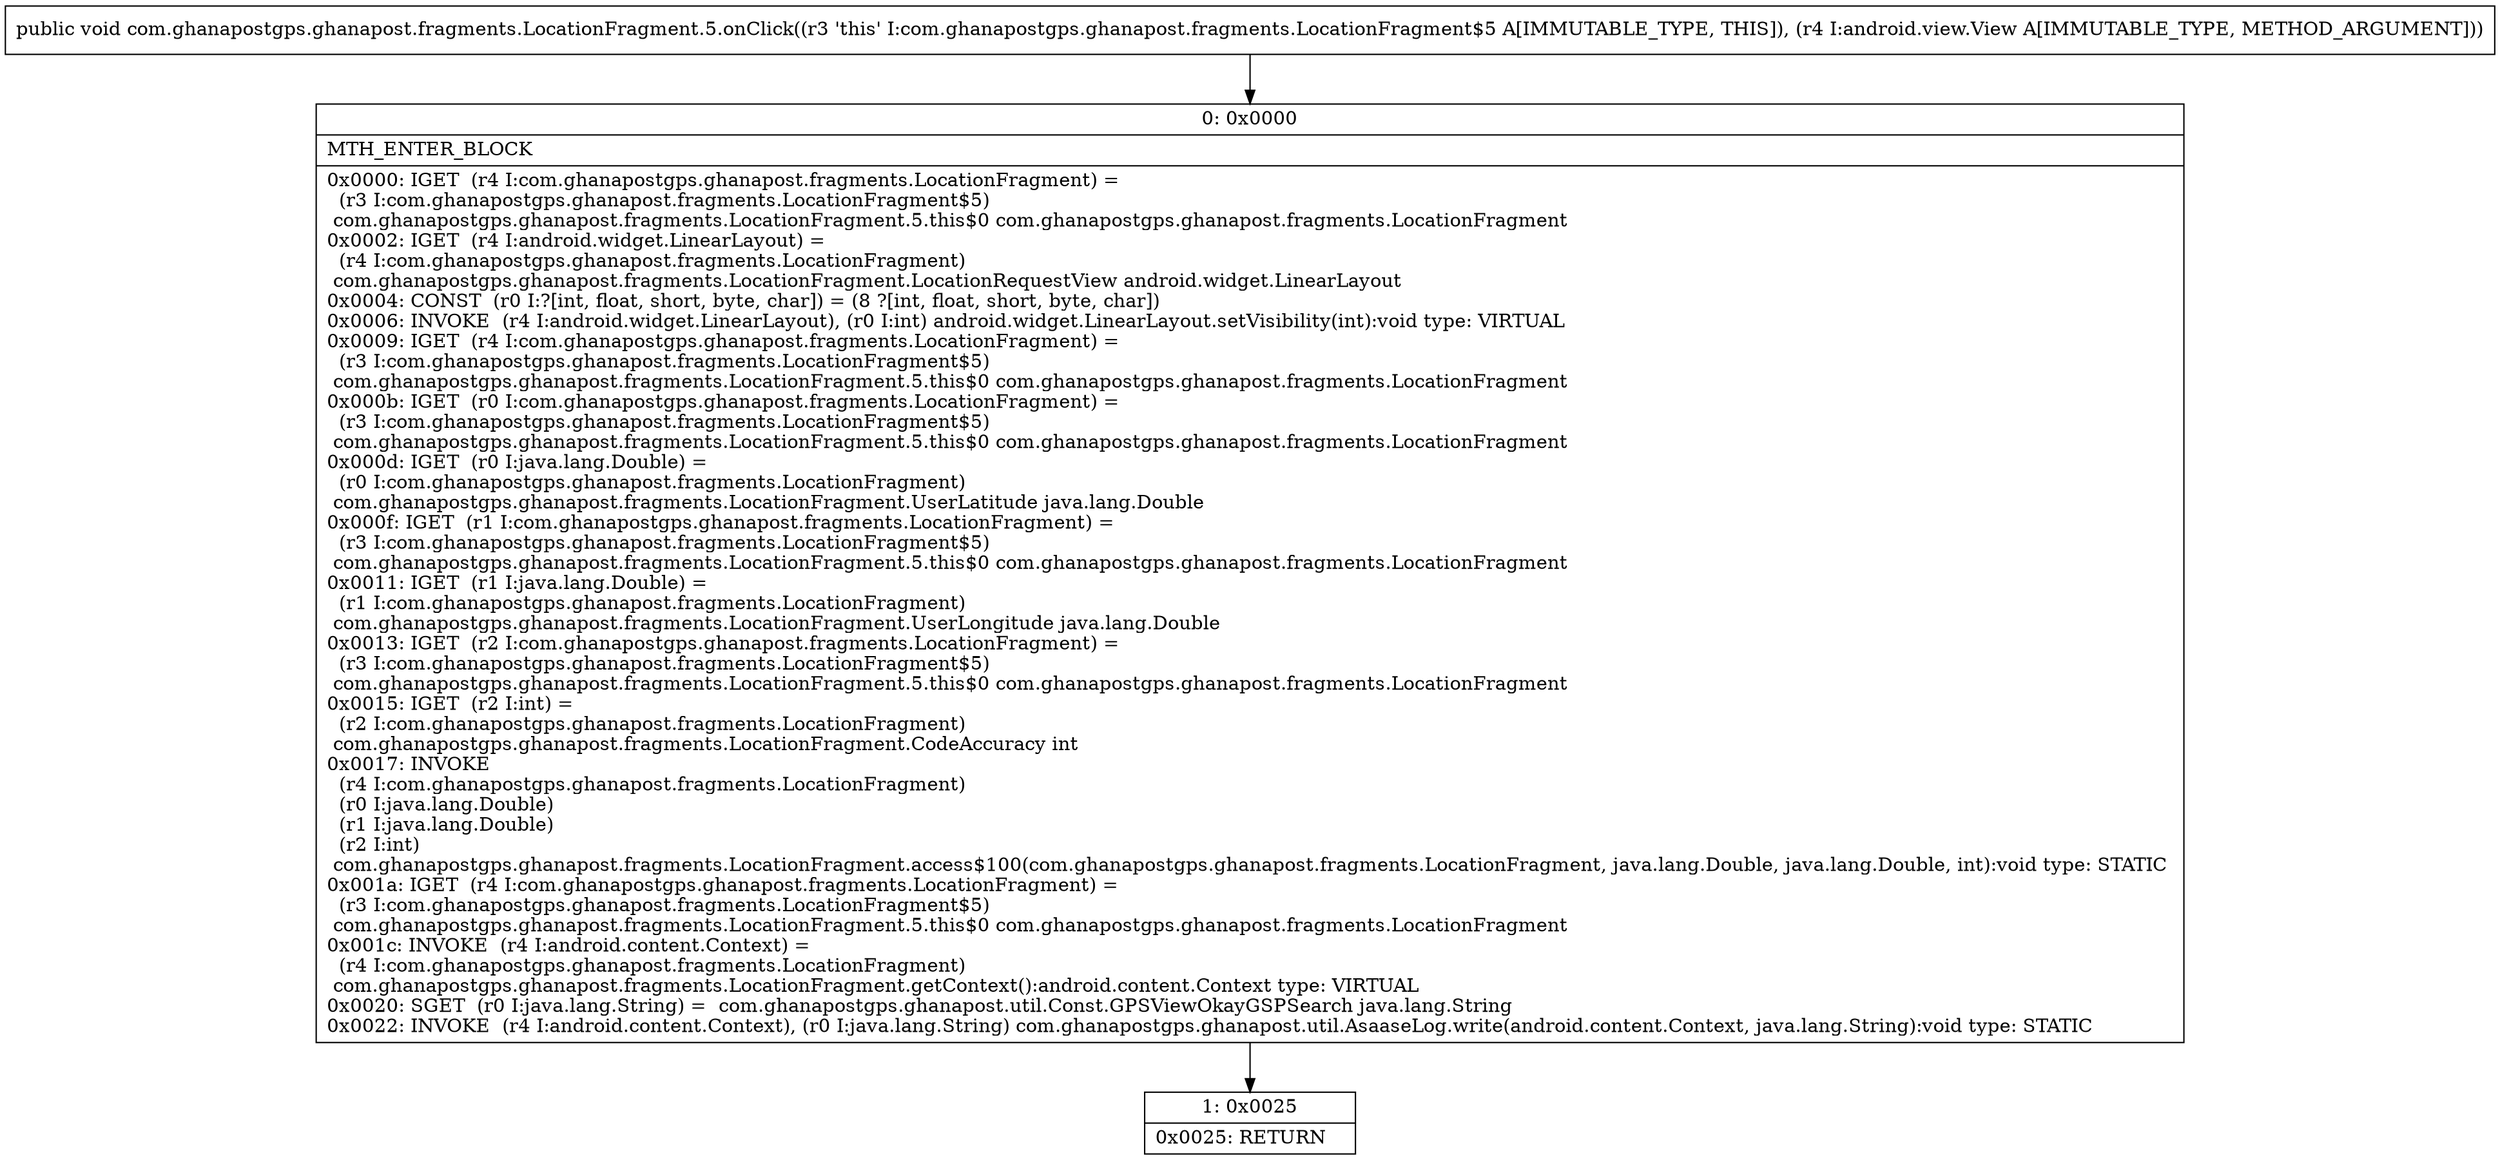 digraph "CFG forcom.ghanapostgps.ghanapost.fragments.LocationFragment.5.onClick(Landroid\/view\/View;)V" {
Node_0 [shape=record,label="{0\:\ 0x0000|MTH_ENTER_BLOCK\l|0x0000: IGET  (r4 I:com.ghanapostgps.ghanapost.fragments.LocationFragment) = \l  (r3 I:com.ghanapostgps.ghanapost.fragments.LocationFragment$5)\l com.ghanapostgps.ghanapost.fragments.LocationFragment.5.this$0 com.ghanapostgps.ghanapost.fragments.LocationFragment \l0x0002: IGET  (r4 I:android.widget.LinearLayout) = \l  (r4 I:com.ghanapostgps.ghanapost.fragments.LocationFragment)\l com.ghanapostgps.ghanapost.fragments.LocationFragment.LocationRequestView android.widget.LinearLayout \l0x0004: CONST  (r0 I:?[int, float, short, byte, char]) = (8 ?[int, float, short, byte, char]) \l0x0006: INVOKE  (r4 I:android.widget.LinearLayout), (r0 I:int) android.widget.LinearLayout.setVisibility(int):void type: VIRTUAL \l0x0009: IGET  (r4 I:com.ghanapostgps.ghanapost.fragments.LocationFragment) = \l  (r3 I:com.ghanapostgps.ghanapost.fragments.LocationFragment$5)\l com.ghanapostgps.ghanapost.fragments.LocationFragment.5.this$0 com.ghanapostgps.ghanapost.fragments.LocationFragment \l0x000b: IGET  (r0 I:com.ghanapostgps.ghanapost.fragments.LocationFragment) = \l  (r3 I:com.ghanapostgps.ghanapost.fragments.LocationFragment$5)\l com.ghanapostgps.ghanapost.fragments.LocationFragment.5.this$0 com.ghanapostgps.ghanapost.fragments.LocationFragment \l0x000d: IGET  (r0 I:java.lang.Double) = \l  (r0 I:com.ghanapostgps.ghanapost.fragments.LocationFragment)\l com.ghanapostgps.ghanapost.fragments.LocationFragment.UserLatitude java.lang.Double \l0x000f: IGET  (r1 I:com.ghanapostgps.ghanapost.fragments.LocationFragment) = \l  (r3 I:com.ghanapostgps.ghanapost.fragments.LocationFragment$5)\l com.ghanapostgps.ghanapost.fragments.LocationFragment.5.this$0 com.ghanapostgps.ghanapost.fragments.LocationFragment \l0x0011: IGET  (r1 I:java.lang.Double) = \l  (r1 I:com.ghanapostgps.ghanapost.fragments.LocationFragment)\l com.ghanapostgps.ghanapost.fragments.LocationFragment.UserLongitude java.lang.Double \l0x0013: IGET  (r2 I:com.ghanapostgps.ghanapost.fragments.LocationFragment) = \l  (r3 I:com.ghanapostgps.ghanapost.fragments.LocationFragment$5)\l com.ghanapostgps.ghanapost.fragments.LocationFragment.5.this$0 com.ghanapostgps.ghanapost.fragments.LocationFragment \l0x0015: IGET  (r2 I:int) = \l  (r2 I:com.ghanapostgps.ghanapost.fragments.LocationFragment)\l com.ghanapostgps.ghanapost.fragments.LocationFragment.CodeAccuracy int \l0x0017: INVOKE  \l  (r4 I:com.ghanapostgps.ghanapost.fragments.LocationFragment)\l  (r0 I:java.lang.Double)\l  (r1 I:java.lang.Double)\l  (r2 I:int)\l com.ghanapostgps.ghanapost.fragments.LocationFragment.access$100(com.ghanapostgps.ghanapost.fragments.LocationFragment, java.lang.Double, java.lang.Double, int):void type: STATIC \l0x001a: IGET  (r4 I:com.ghanapostgps.ghanapost.fragments.LocationFragment) = \l  (r3 I:com.ghanapostgps.ghanapost.fragments.LocationFragment$5)\l com.ghanapostgps.ghanapost.fragments.LocationFragment.5.this$0 com.ghanapostgps.ghanapost.fragments.LocationFragment \l0x001c: INVOKE  (r4 I:android.content.Context) = \l  (r4 I:com.ghanapostgps.ghanapost.fragments.LocationFragment)\l com.ghanapostgps.ghanapost.fragments.LocationFragment.getContext():android.content.Context type: VIRTUAL \l0x0020: SGET  (r0 I:java.lang.String) =  com.ghanapostgps.ghanapost.util.Const.GPSViewOkayGSPSearch java.lang.String \l0x0022: INVOKE  (r4 I:android.content.Context), (r0 I:java.lang.String) com.ghanapostgps.ghanapost.util.AsaaseLog.write(android.content.Context, java.lang.String):void type: STATIC \l}"];
Node_1 [shape=record,label="{1\:\ 0x0025|0x0025: RETURN   \l}"];
MethodNode[shape=record,label="{public void com.ghanapostgps.ghanapost.fragments.LocationFragment.5.onClick((r3 'this' I:com.ghanapostgps.ghanapost.fragments.LocationFragment$5 A[IMMUTABLE_TYPE, THIS]), (r4 I:android.view.View A[IMMUTABLE_TYPE, METHOD_ARGUMENT])) }"];
MethodNode -> Node_0;
Node_0 -> Node_1;
}

